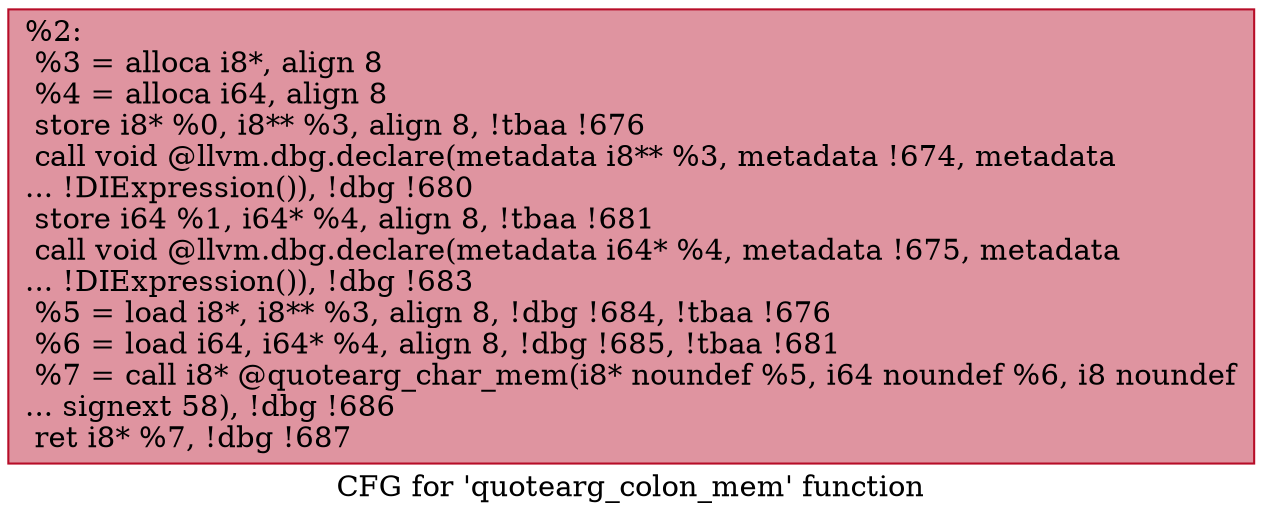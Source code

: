 digraph "CFG for 'quotearg_colon_mem' function" {
	label="CFG for 'quotearg_colon_mem' function";

	Node0xdfbf40 [shape=record,color="#b70d28ff", style=filled, fillcolor="#b70d2870",label="{%2:\l  %3 = alloca i8*, align 8\l  %4 = alloca i64, align 8\l  store i8* %0, i8** %3, align 8, !tbaa !676\l  call void @llvm.dbg.declare(metadata i8** %3, metadata !674, metadata\l... !DIExpression()), !dbg !680\l  store i64 %1, i64* %4, align 8, !tbaa !681\l  call void @llvm.dbg.declare(metadata i64* %4, metadata !675, metadata\l... !DIExpression()), !dbg !683\l  %5 = load i8*, i8** %3, align 8, !dbg !684, !tbaa !676\l  %6 = load i64, i64* %4, align 8, !dbg !685, !tbaa !681\l  %7 = call i8* @quotearg_char_mem(i8* noundef %5, i64 noundef %6, i8 noundef\l... signext 58), !dbg !686\l  ret i8* %7, !dbg !687\l}"];
}
